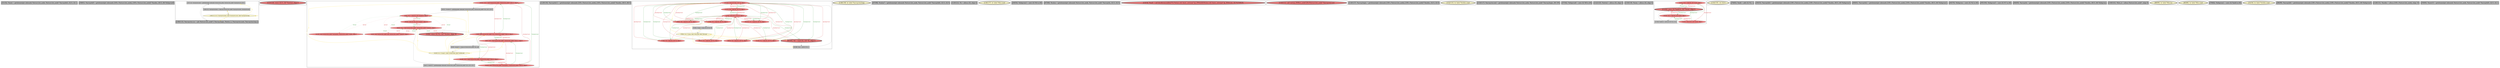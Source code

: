 
digraph G {





subgraph cluster36 {


node264 [penwidth=3.0,fontsize=20,fillcolor=grey,label="[51/52]  %next = getelementptr inbounds %struct.list_node, %struct.list_node* %arrayidx4, i32 0, i32 1",shape=rectangle,style=filled ]



}

subgraph cluster15 {


node222 [penwidth=3.0,fontsize=20,fillcolor=grey,label="[58/61]  %arrayidx9 = getelementptr inbounds [100 x %struct.list_node], [100 x %struct.list_node]* %nodes, i64 0, i64 %idxprom8",shape=rectangle,style=filled ]



}

subgraph cluster35 {


node263 [fillcolor=grey,label="[107/114]  %arrayctor.next = getelementptr inbounds %struct.list_node, %struct.list_node* %arrayctor.cur, i64 1",shape=rectangle,style=filled ]
node262 [penwidth=3.0,fontsize=20,fillcolor=grey,label="[106/115]  %arrayctor.cur = phi %struct.list_node* [ %array.begin, %entry ], [ %arrayctor.next, %arrayctor.loop ]",shape=rectangle,style=filled ]
node260 [fillcolor=grey,label="[108/113]  %arrayctor.done = icmp eq %struct.list_node* %arrayctor.next, %arrayctor.end",shape=rectangle,style=filled ]
node261 [fillcolor=lemonchiffon,label="[109/112]  br i1 %arrayctor.done, label %arrayctor.cont, label %arrayctor.loop",shape=ellipse,style=filled ]

node262->node263 [style=solid,color=black,label="",penwidth=0.5,fontcolor=black ]
node261->node260 [style=solid,color=gold,label="C",penwidth=1.0,fontcolor=gold ]
node263->node260 [style=solid,color=black,label="",penwidth=0.5,fontcolor=black ]
node261->node263 [style=solid,color=gold,label="C",penwidth=1.0,fontcolor=gold ]
node260->node261 [style=solid,color=black,label="",penwidth=0.5,fontcolor=black ]
node261->node262 [style=solid,color=gold,label="C",penwidth=1.0,fontcolor=gold ]
node261->node261 [style=solid,color=gold,label="C",penwidth=1.0,fontcolor=gold ]
node263->node262 [style=solid,color=black,label="",penwidth=0.5,fontcolor=black ]


}

subgraph cluster11 {


node218 [penwidth=3.0,fontsize=20,fillcolor=lightcoral,label="[123/124]  store i32 0, i32* %retval, align 4",shape=ellipse,style=filled ]



}

subgraph cluster19 {


node244 [fillcolor=lightcoral,label="[23/32]  %10 = load %struct.list_node*, %struct.list_node** %list_it, align 8",shape=ellipse,style=filled ]
node242 [fillcolor=lightcoral,label="[25/28]  %13 = load %struct.list_node*, %struct.list_node** %list_it, align 8",shape=ellipse,style=filled ]
node241 [fillcolor=lightcoral,label="[8/37]  %9 = load %struct.list_node*, %struct.list_node** %list_it, align 8",shape=ellipse,style=filled ]
node240 [fillcolor=lightcoral,label="[39/40]  store i32 %6, i32* %value7, align 16",shape=ellipse,style=filled ]
node238 [fillcolor=lightcoral,label="[4/45]  %11 = load i32, i32* %value13, align 8",shape=ellipse,style=filled ]
node237 [penwidth=3.0,fontsize=20,fillcolor=lightcoral,label="[3/46]  store i32 %1, i32* %value, align 16",shape=ellipse,style=filled ]
node239 [fillcolor=lightcoral,label="[41/42]  store %struct.list_node* %arrayidx2, %struct.list_node** %next, align 8",shape=ellipse,style=filled ]
node231 [fillcolor=grey,label="[9/36]  %cmp12 = icmp ne %struct.list_node* %9, null",shape=rectangle,style=filled ]
node243 [fillcolor=grey,label="[30/31]  %value13 = getelementptr inbounds %struct.list_node, %struct.list_node* %10, i32 0, i32 0",shape=rectangle,style=filled ]
node232 [fillcolor=lemonchiffon,label="[10/35]  br i1 %cmp12, label %while.body, label %while.end",shape=ellipse,style=filled ]
node230 [fillcolor=grey,label="[26/27]  %next15 = getelementptr inbounds %struct.list_node, %struct.list_node* %13, i32 0, i32 1",shape=rectangle,style=filled ]
node235 [fillcolor=lightcoral,label="[6/43]  %14 = load %struct.list_node*, %struct.list_node** %next15, align 8",shape=ellipse,style=filled ]
node233 [fillcolor=lightcoral,label="[7/38]  store %struct.list_node* %14, %struct.list_node** %list_it, align 8",shape=ellipse,style=filled ]
node236 [fillcolor=lightcoral,label="[5/44]  store %struct.list_node* null, %struct.list_node** %next10, align 8",shape=ellipse,style=filled ]
node234 [fillcolor=lightcoral,label="[24/29]  store %struct.list_node* %arrayidx11, %struct.list_node** %list_it, align 8",shape=ellipse,style=filled ]

node239->node238 [style=dotted,color=forestgreen,label="T|Conf",penwidth=1.0,fontcolor=forestgreen ]
node238->node236 [style=dotted,color=firebrick3,label="A|Conf",penwidth=1.0,fontcolor=firebrick3 ]
node236->node238 [style=dotted,color=forestgreen,label="T|Conf",penwidth=1.0,fontcolor=forestgreen ]
node239->node235 [style=dotted,color=forestgreen,label="T|Conf",penwidth=1.0,fontcolor=forestgreen ]
node236->node235 [style=dotted,color=forestgreen,label="T|Conf",penwidth=1.0,fontcolor=forestgreen ]
node238->node239 [style=dotted,color=firebrick3,label="A|Conf",penwidth=1.0,fontcolor=firebrick3 ]
node232->node244 [style=solid,color=gold,label="C",penwidth=1.0,fontcolor=gold ]
node234->node242 [style=solid,color=forestgreen,label="T|indep|Const",penwidth=1.0,fontcolor=forestgreen ]
node241->node231 [style=solid,color=black,label="",penwidth=0.5,fontcolor=black ]
node233->node242 [style=solid,color=forestgreen,label="T|indep|Const",penwidth=1.0,fontcolor=forestgreen ]
node235->node240 [style=dotted,color=firebrick3,label="A|Conf",penwidth=1.0,fontcolor=firebrick3 ]
node241->node234 [style=solid,color=firebrick3,label="A|indep|Const",penwidth=1.0,fontcolor=firebrick3 ]
node230->node235 [style=solid,color=black,label="",penwidth=0.5,fontcolor=black ]
node235->node233 [style=solid,color=black,label="",penwidth=0.5,fontcolor=black ]
node244->node243 [style=solid,color=black,label="",penwidth=0.5,fontcolor=black ]
node240->node238 [style=dotted,color=forestgreen,label="T|Conf",penwidth=1.0,fontcolor=forestgreen ]
node232->node232 [style=solid,color=gold,label="C",penwidth=1.0,fontcolor=gold ]
node242->node230 [style=solid,color=black,label="",penwidth=0.5,fontcolor=black ]
node240->node235 [style=dotted,color=forestgreen,label="T|Conf",penwidth=1.0,fontcolor=forestgreen ]
node241->node233 [style=solid,color=firebrick3,label="A|indep|Const",penwidth=1.0,fontcolor=firebrick3 ]
node244->node233 [style=solid,color=firebrick3,label="A|indep|Const",penwidth=1.0,fontcolor=firebrick3 ]
node233->node241 [style=solid,color=forestgreen,label="T|indep|Const",penwidth=1.0,fontcolor=forestgreen ]
node235->node239 [style=dotted,color=firebrick3,label="A|Conf",penwidth=1.0,fontcolor=firebrick3 ]
node242->node233 [style=solid,color=firebrick3,label="A|indep|Const",penwidth=1.0,fontcolor=firebrick3 ]
node233->node244 [style=solid,color=forestgreen,label="T|indep|Const",penwidth=1.0,fontcolor=forestgreen ]
node237->node238 [style=dotted,color=forestgreen,label="T|Conf",penwidth=1.0,fontcolor=forestgreen ]
node235->node237 [style=dotted,color=firebrick3,label="A|Conf",penwidth=1.0,fontcolor=firebrick3 ]
node242->node234 [style=solid,color=firebrick3,label="A|indep|Const",penwidth=1.0,fontcolor=firebrick3 ]
node232->node242 [style=solid,color=gold,label="C",penwidth=1.0,fontcolor=gold ]
node231->node232 [style=solid,color=black,label="",penwidth=0.5,fontcolor=black ]
node244->node234 [style=solid,color=firebrick3,label="A|indep|Const",penwidth=1.0,fontcolor=firebrick3 ]
node232->node238 [style=solid,color=gold,label="C",penwidth=1.0,fontcolor=gold ]
node232->node230 [style=solid,color=gold,label="C",penwidth=1.0,fontcolor=gold ]
node243->node238 [style=solid,color=black,label="",penwidth=0.5,fontcolor=black ]
node232->node231 [style=solid,color=gold,label="C",penwidth=1.0,fontcolor=gold ]
node232->node241 [style=solid,color=gold,label="C",penwidth=1.0,fontcolor=gold ]
node238->node237 [style=dotted,color=firebrick3,label="A|Conf",penwidth=1.0,fontcolor=firebrick3 ]
node232->node243 [style=solid,color=gold,label="C",penwidth=1.0,fontcolor=gold ]
node234->node241 [style=solid,color=forestgreen,label="T|indep|Const",penwidth=1.0,fontcolor=forestgreen ]
node232->node235 [style=solid,color=gold,label="C",penwidth=1.0,fontcolor=gold ]
node232->node233 [style=solid,color=gold,label="C",penwidth=1.0,fontcolor=gold ]
node234->node244 [style=solid,color=forestgreen,label="T|indep|Const",penwidth=1.0,fontcolor=forestgreen ]
node237->node235 [style=dotted,color=forestgreen,label="T|Conf",penwidth=1.0,fontcolor=forestgreen ]
node238->node240 [style=dotted,color=firebrick3,label="A|Conf",penwidth=1.0,fontcolor=firebrick3 ]
node235->node236 [style=dotted,color=firebrick3,label="A|Conf",penwidth=1.0,fontcolor=firebrick3 ]


}

subgraph cluster9 {


node216 [penwidth=3.0,fontsize=20,fillcolor=grey,label="[129/130]  %arrayidx11 = getelementptr inbounds [100 x %struct.list_node], [100 x %struct.list_node]* %nodes, i64 0, i64 0",shape=rectangle,style=filled ]



}

subgraph cluster8 {


node214 [fillcolor=lightcoral,label="[47/102]  store i32 %inc, i32* %i, align 4",shape=ellipse,style=filled ]
node212 [fillcolor=lemonchiffon,label="[76/91]  br i1 %cmp, label %for.body, label %for.end",shape=ellipse,style=filled ]
node213 [fillcolor=lightcoral,label="[1/104]  store i32 0, i32* %i, align 4",shape=ellipse,style=filled ]
node211 [fillcolor=lightcoral,label="[72/73]  %6 = load i32, i32* %i, align 4",shape=ellipse,style=filled ]
node210 [fillcolor=lightcoral,label="[64/71]  %2 = load i32, i32* %i, align 4",shape=ellipse,style=filled ]
node209 [fillcolor=grey,label="[87/88]  %inc = add i32 %5, 1",shape=rectangle,style=filled ]
node203 [fillcolor=lightcoral,label="[48/55]  %4 = load i32, i32* %i, align 4",shape=ellipse,style=filled ]
node215 [fillcolor=lightcoral,label="[56/63]  %8 = load i32, i32* %i, align 4",shape=ellipse,style=filled ]
node205 [fillcolor=grey,label="[75/92]  %cmp = icmp ult i32 %0, 99",shape=rectangle,style=filled ]
node204 [fillcolor=lightcoral,label="[74/93]  %0 = load i32, i32* %i, align 4",shape=ellipse,style=filled ]
node206 [fillcolor=lightcoral,label="[77/84]  %3 = load i32, i32* %i, align 4",shape=ellipse,style=filled ]
node208 [fillcolor=lightcoral,label="[94/101]  %7 = load i32, i32* %i, align 4",shape=ellipse,style=filled ]
node202 [fillcolor=lightcoral,label="[2/103]  %1 = load i32, i32* %i, align 4",shape=ellipse,style=filled ]
node207 [penwidth=3.0,fontsize=20,fillcolor=lightcoral,label="[0/105]  %5 = load i32, i32* %i, align 4",shape=ellipse,style=filled ]

node212->node212 [style=solid,color=gold,label="C",penwidth=1.0,fontcolor=gold ]
node212->node210 [style=solid,color=gold,label="C",penwidth=1.0,fontcolor=gold ]
node212->node204 [style=solid,color=gold,label="C",penwidth=1.0,fontcolor=gold ]
node207->node214 [style=solid,color=firebrick3,label="A|indep|Const",penwidth=1.0,fontcolor=firebrick3 ]
node214->node207 [style=solid,color=forestgreen,label="T|indep|Const",penwidth=1.0,fontcolor=forestgreen ]
node212->node206 [style=solid,color=gold,label="C",penwidth=1.0,fontcolor=gold ]
node212->node205 [style=solid,color=gold,label="C",penwidth=1.0,fontcolor=gold ]
node205->node212 [style=solid,color=black,label="",penwidth=0.5,fontcolor=black ]
node212->node203 [style=solid,color=gold,label="C",penwidth=1.0,fontcolor=gold ]
node212->node209 [style=solid,color=gold,label="C",penwidth=1.0,fontcolor=gold ]
node202->node213 [style=solid,color=firebrick3,label="A|indep|Const",penwidth=1.0,fontcolor=firebrick3 ]
node204->node214 [style=solid,color=firebrick3,label="A|indep|Const",penwidth=1.0,fontcolor=firebrick3 ]
node204->node205 [style=solid,color=black,label="",penwidth=0.5,fontcolor=black ]
node210->node214 [style=solid,color=firebrick3,label="A|indep|Const",penwidth=1.0,fontcolor=firebrick3 ]
node213->node207 [style=solid,color=forestgreen,label="T|indep|Const",penwidth=1.0,fontcolor=forestgreen ]
node208->node214 [style=solid,color=firebrick3,label="A|indep|Const",penwidth=1.0,fontcolor=firebrick3 ]
node214->node204 [style=solid,color=forestgreen,label="T|indep|Const",penwidth=1.0,fontcolor=forestgreen ]
node213->node202 [style=solid,color=forestgreen,label="T|indep|Const",penwidth=1.0,fontcolor=forestgreen ]
node202->node214 [style=solid,color=firebrick3,label="A|indep|Const",penwidth=1.0,fontcolor=firebrick3 ]
node206->node214 [style=solid,color=firebrick3,label="A|indep|Const",penwidth=1.0,fontcolor=firebrick3 ]
node214->node210 [style=solid,color=forestgreen,label="T|indep|Const",penwidth=1.0,fontcolor=forestgreen ]
node215->node213 [style=solid,color=firebrick3,label="A|indep|Const",penwidth=1.0,fontcolor=firebrick3 ]
node213->node206 [style=solid,color=forestgreen,label="T|indep|Const",penwidth=1.0,fontcolor=forestgreen ]
node214->node202 [style=solid,color=forestgreen,label="T|indep|Const",penwidth=1.0,fontcolor=forestgreen ]
node203->node214 [style=solid,color=firebrick3,label="A|indep|Const",penwidth=1.0,fontcolor=firebrick3 ]
node214->node208 [style=solid,color=forestgreen,label="T|indep|Const",penwidth=1.0,fontcolor=forestgreen ]
node207->node209 [style=solid,color=black,label="",penwidth=0.5,fontcolor=black ]
node214->node203 [style=solid,color=forestgreen,label="T|indep|Const",penwidth=1.0,fontcolor=forestgreen ]
node212->node207 [style=solid,color=gold,label="C",penwidth=1.0,fontcolor=gold ]
node215->node214 [style=solid,color=firebrick3,label="A|indep|Const",penwidth=1.0,fontcolor=firebrick3 ]
node208->node213 [style=solid,color=firebrick3,label="A|indep|Const",penwidth=1.0,fontcolor=firebrick3 ]
node212->node214 [style=solid,color=gold,label="C",penwidth=1.0,fontcolor=gold ]
node204->node213 [style=solid,color=firebrick3,label="A|indep|Const",penwidth=1.0,fontcolor=firebrick3 ]
node206->node213 [style=solid,color=firebrick3,label="A|indep|Const",penwidth=1.0,fontcolor=firebrick3 ]
node213->node204 [style=solid,color=forestgreen,label="T|indep|Const",penwidth=1.0,fontcolor=forestgreen ]
node207->node213 [style=solid,color=firebrick3,label="A|indep|Const",penwidth=1.0,fontcolor=firebrick3 ]
node213->node211 [style=solid,color=forestgreen,label="T|indep|Const",penwidth=1.0,fontcolor=forestgreen ]
node209->node214 [style=solid,color=black,label="",penwidth=0.5,fontcolor=black ]
node203->node213 [style=solid,color=firebrick3,label="A|indep|Const",penwidth=1.0,fontcolor=firebrick3 ]
node213->node203 [style=solid,color=forestgreen,label="T|indep|Const",penwidth=1.0,fontcolor=forestgreen ]
node211->node214 [style=solid,color=firebrick3,label="A|indep|Const",penwidth=1.0,fontcolor=firebrick3 ]
node213->node215 [style=solid,color=forestgreen,label="T|indep|Const",penwidth=1.0,fontcolor=forestgreen ]
node214->node206 [style=solid,color=forestgreen,label="T|indep|Const",penwidth=1.0,fontcolor=forestgreen ]
node213->node208 [style=solid,color=forestgreen,label="T|indep|Const",penwidth=1.0,fontcolor=forestgreen ]
node214->node215 [style=solid,color=forestgreen,label="T|indep|Const",penwidth=1.0,fontcolor=forestgreen ]
node211->node213 [style=solid,color=firebrick3,label="A|indep|Const",penwidth=1.0,fontcolor=firebrick3 ]
node213->node210 [style=solid,color=forestgreen,label="T|indep|Const",penwidth=1.0,fontcolor=forestgreen ]
node210->node213 [style=solid,color=firebrick3,label="A|indep|Const",penwidth=1.0,fontcolor=firebrick3 ]
node212->node202 [style=solid,color=gold,label="C",penwidth=1.0,fontcolor=gold ]
node214->node211 [style=solid,color=forestgreen,label="T|indep|Const",penwidth=1.0,fontcolor=forestgreen ]


}

subgraph cluster10 {


node217 [penwidth=3.0,fontsize=20,fillcolor=lemonchiffon,label="[138/139]  br label %arrayctor.loop",shape=ellipse,style=filled ]



}

subgraph cluster23 {


node248 [penwidth=3.0,fontsize=20,fillcolor=grey,label="[97/98]  %value7 = getelementptr inbounds %struct.list_node, %struct.list_node* %arrayidx6, i32 0, i32 0",shape=rectangle,style=filled ]



}

subgraph cluster7 {


node201 [penwidth=3.0,fontsize=20,fillcolor=grey,label="[120/121]  %i = alloca i32, align 4",shape=rectangle,style=filled ]



}

subgraph cluster14 {


node221 [penwidth=3.0,fontsize=20,fillcolor=lemonchiffon,label="[136/137]  br label %for.cond",shape=ellipse,style=filled ]



}

subgraph cluster6 {


node200 [penwidth=3.0,fontsize=20,fillcolor=grey,label="[49/54]  %idxprom3 = zext i32 %4 to i64",shape=rectangle,style=filled ]



}

subgraph cluster30 {


node255 [penwidth=3.0,fontsize=20,fillcolor=grey,label="[67/68]  %value = getelementptr inbounds %struct.list_node, %struct.list_node* %arrayidx, i32 0, i32 0",shape=rectangle,style=filled ]



}

subgraph cluster31 {


node256 [penwidth=3.0,fontsize=20,fillcolor=lightcoral,label="[13/14]  %call = call dereferenceable(272) %class.std::basic_ostream* @_ZNSolsEi(%class.std::basic_ostream* @_ZSt4cout, i32 %15)%15)",shape=ellipse,style=filled ]



}

subgraph cluster0 {


node194 [penwidth=3.0,fontsize=20,fillcolor=lightcoral,label="[110/111]  call void @_ZN9list_nodeC2Ev(%struct.list_node* %arrayctor.cur)",shape=ellipse,style=filled ]



}

subgraph cluster13 {


node220 [penwidth=3.0,fontsize=20,fillcolor=grey,label="[126/127]  %array.begin = getelementptr inbounds [100 x %struct.list_node], [100 x %struct.list_node]* %nodes, i32 0, i32 0",shape=rectangle,style=filled ]



}

subgraph cluster5 {


node199 [penwidth=3.0,fontsize=20,fillcolor=lemonchiffon,label="[132/133]  br label %while.cond",shape=ellipse,style=filled ]



}

subgraph cluster1 {


node195 [penwidth=3.0,fontsize=20,fillcolor=grey,label="[116/117]  %arrayctor.end = getelementptr inbounds %struct.list_node, %struct.list_node* %array.begin, i64 100",shape=rectangle,style=filled ]



}

subgraph cluster32 {


node257 [penwidth=3.0,fontsize=20,fillcolor=grey,label="[57/62]  %idxprom8 = zext i32 %8 to i64",shape=rectangle,style=filled ]



}

subgraph cluster3 {


node197 [penwidth=3.0,fontsize=20,fillcolor=grey,label="[122/125]  %retval = alloca i32, align 4",shape=rectangle,style=filled ]



}

subgraph cluster4 {


node198 [penwidth=3.0,fontsize=20,fillcolor=grey,label="[118/119]  %sum = alloca i32, align 4",shape=rectangle,style=filled ]



}

subgraph cluster17 {


node228 [fillcolor=lightcoral,label="[12/21]  %15 = load i32, i32* %sum, align 4",shape=ellipse,style=filled ]
node227 [penwidth=3.0,fontsize=20,fillcolor=lightcoral,label="[11/22]  store i32 %add14, i32* %sum, align 4",shape=ellipse,style=filled ]
node226 [fillcolor=grey,label="[17/18]  %add14 = add nsw i32 %12, %11",shape=rectangle,style=filled ]
node224 [fillcolor=lightcoral,label="[16/19]  %12 = load i32, i32* %sum, align 4",shape=ellipse,style=filled ]
node225 [fillcolor=lightcoral,label="[15/20]  store i32 0, i32* %sum, align 4",shape=ellipse,style=filled ]

node226->node227 [style=solid,color=black,label="",penwidth=0.5,fontcolor=black ]
node225->node228 [style=solid,color=forestgreen,label="T|indep|Const",penwidth=1.0,fontcolor=forestgreen ]
node228->node225 [style=solid,color=firebrick3,label="A|indep|Const",penwidth=1.0,fontcolor=firebrick3 ]
node225->node224 [style=solid,color=forestgreen,label="T|indep|Const",penwidth=1.0,fontcolor=forestgreen ]
node227->node228 [style=solid,color=forestgreen,label="T|indep|Const",penwidth=1.0,fontcolor=forestgreen ]
node228->node227 [style=solid,color=firebrick3,label="A|indep|Const",penwidth=1.0,fontcolor=firebrick3 ]
node224->node226 [style=solid,color=black,label="",penwidth=0.5,fontcolor=black ]
node227->node224 [style=solid,color=forestgreen,label="T|indep|Const",penwidth=1.0,fontcolor=forestgreen ]
node224->node227 [style=solid,color=firebrick3,label="A|indep|Const",penwidth=1.0,fontcolor=firebrick3 ]
node224->node225 [style=solid,color=firebrick3,label="A|indep|Const",penwidth=1.0,fontcolor=firebrick3 ]


}

subgraph cluster16 {


node223 [penwidth=3.0,fontsize=20,fillcolor=lemonchiffon,label="[134/135]  ret i32 0",shape=ellipse,style=filled ]



}

subgraph cluster2 {


node196 [penwidth=3.0,fontsize=20,fillcolor=grey,label="[78/83]  %add = add i32 %3, 1",shape=rectangle,style=filled ]



}

subgraph cluster34 {


node259 [penwidth=3.0,fontsize=20,fillcolor=grey,label="[50/53]  %arrayidx4 = getelementptr inbounds [100 x %struct.list_node], [100 x %struct.list_node]* %nodes, i64 0, i64 %idxprom3",shape=rectangle,style=filled ]



}

subgraph cluster22 {


node247 [penwidth=3.0,fontsize=20,fillcolor=grey,label="[80/81]  %arrayidx2 = getelementptr inbounds [100 x %struct.list_node], [100 x %struct.list_node]* %nodes, i64 0, i64 %idxprom1",shape=rectangle,style=filled ]



}

subgraph cluster25 {


node250 [penwidth=3.0,fontsize=20,fillcolor=grey,label="[65/70]  %idxprom = zext i32 %2 to i64",shape=rectangle,style=filled ]



}

subgraph cluster18 {


node229 [penwidth=3.0,fontsize=20,fillcolor=grey,label="[95/100]  %idxprom5 = zext i32 %7 to i64",shape=rectangle,style=filled ]



}

subgraph cluster29 {


node254 [penwidth=3.0,fontsize=20,fillcolor=grey,label="[66/69]  %arrayidx = getelementptr inbounds [100 x %struct.list_node], [100 x %struct.list_node]* %nodes, i64 0, i64 %idxprom",shape=rectangle,style=filled ]



}

subgraph cluster20 {


node245 [penwidth=3.0,fontsize=20,fillcolor=grey,label="[140/141]  %list_it = alloca %struct.list_node*, align 8",shape=rectangle,style=filled ]



}

subgraph cluster26 {


node251 [penwidth=3.0,fontsize=20,fillcolor=lemonchiffon,label="[89/90]  br label %for.inc",shape=ellipse,style=filled ]



}

subgraph cluster24 {


node249 [penwidth=3.0,fontsize=20,fillcolor=lemonchiffon,label="[85/86]  br label %for.cond",shape=ellipse,style=filled ]



}

subgraph cluster28 {


node253 [penwidth=3.0,fontsize=20,fillcolor=grey,label="[79/82]  %idxprom1 = zext i32 %add to i64",shape=rectangle,style=filled ]



}

subgraph cluster27 {


node252 [penwidth=3.0,fontsize=20,fillcolor=lemonchiffon,label="[33/34]  br label %while.cond",shape=ellipse,style=filled ]



}

subgraph cluster21 {


node246 [penwidth=3.0,fontsize=20,fillcolor=grey,label="[96/99]  %arrayidx6 = getelementptr inbounds [100 x %struct.list_node], [100 x %struct.list_node]* %nodes, i64 0, i64 %idxprom5",shape=rectangle,style=filled ]



}

subgraph cluster12 {


node219 [penwidth=3.0,fontsize=20,fillcolor=grey,label="[128/131]  %nodes = alloca [100 x %struct.list_node], align 16",shape=rectangle,style=filled ]



}

subgraph cluster33 {


node258 [penwidth=3.0,fontsize=20,fillcolor=grey,label="[59/60]  %next10 = getelementptr inbounds %struct.list_node, %struct.list_node* %arrayidx9, i32 0, i32 1",shape=rectangle,style=filled ]



}

}
